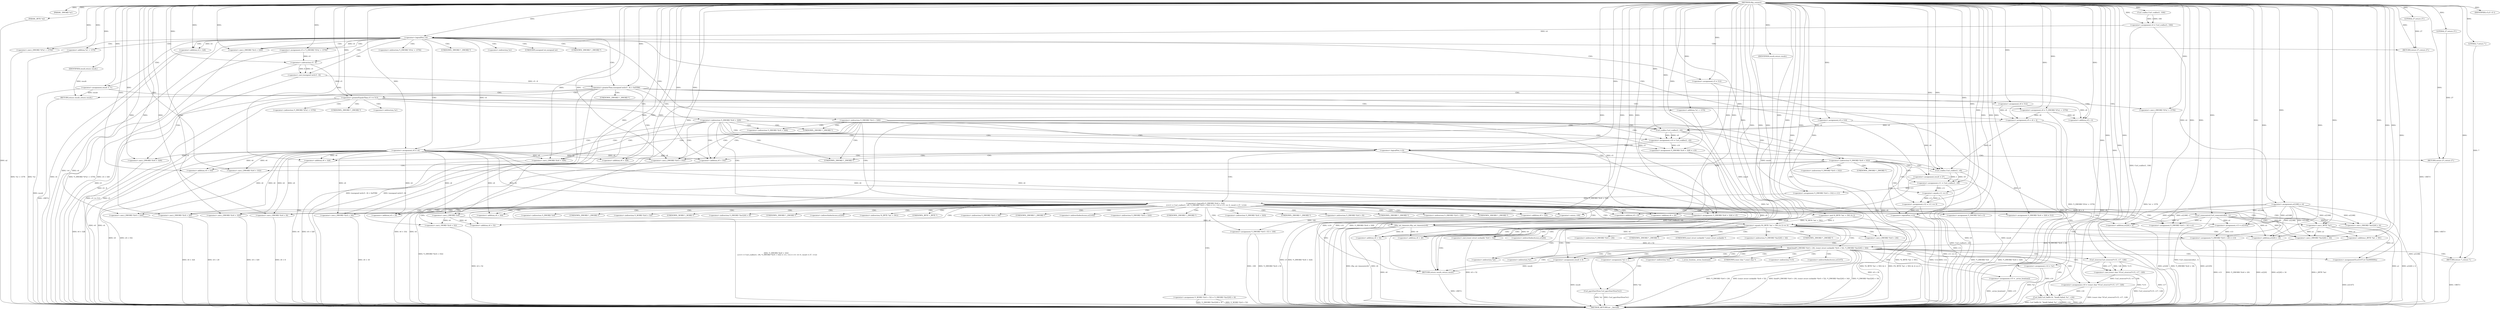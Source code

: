 digraph tftp_connect {  
"1000115" [label = "(METHOD,tftp_connect)" ]
"1000421" [label = "(METHOD_RETURN,int __fastcall)" ]
"1000116" [label = "(PARAM,_DWORD *a1)" ]
"1000117" [label = "(PARAM,_BYTE *a2)" ]
"1000133" [label = "(<operator>.assignment,v4 = Curl_ccalloc(1, 336))" ]
"1000135" [label = "(Curl_ccalloc,Curl_ccalloc(1, 336))" ]
"1000138" [label = "(<operator>.assignment,a1[188] = v4)" ]
"1000144" [label = "(<operator>.logicalNot,!v4)" ]
"1000146" [label = "(RETURN,return 27;,return 27;)" ]
"1000147" [label = "(LITERAL,27,return 27;)" ]
"1000148" [label = "(<operator>.assignment,v5 = *(_DWORD *)(*a1 + 1576))" ]
"1000151" [label = "(<operator>.cast,(_DWORD *)(*a1 + 1576))" ]
"1000153" [label = "(<operator>.addition,*a1 + 1576)" ]
"1000157" [label = "(<operator>.assignment,v6 = v4)" ]
"1000161" [label = "(IDENTIFIER,v5,if ( v5 ))" ]
"1000163" [label = "(<operator>.assignment,result = 71)" ]
"1000167" [label = "(<operator>.greaterThan,(unsigned int)(v5 - 8) > 0xFFB0)" ]
"1000168" [label = "(<operator>.cast,(unsigned int)(v5 - 8))" ]
"1000170" [label = "(<operator>.subtraction,v5 - 8)" ]
"1000174" [label = "(RETURN,return result;,return result;)" ]
"1000175" [label = "(IDENTIFIER,result,return result;)" ]
"1000176" [label = "(<operator>.assignment,v8 = 512)" ]
"1000180" [label = "(<operator>.greaterEqualsThan,v5 >= 513)" ]
"1000183" [label = "(<operator>.assignment,v8 = *(_DWORD *)(*a1 + 1576))" ]
"1000186" [label = "(<operator>.cast,(_DWORD *)(*a1 + 1576))" ]
"1000188" [label = "(<operator>.addition,*a1 + 1576)" ]
"1000192" [label = "(<operator>.assignment,v9 = v8 + 4)" ]
"1000194" [label = "(<operator>.addition,v8 + 4)" ]
"1000199" [label = "(<operator>.cast,(_DWORD *)(v6 + 328))" ]
"1000201" [label = "(<operator>.addition,v6 + 328)" ]
"1000207" [label = "(<operator>.assignment,v9 = 516)" ]
"1000210" [label = "(<operator>.assignment,v5 = 512)" ]
"1000215" [label = "(<operator>.cast,(_DWORD *)(v4 + 328))" ]
"1000217" [label = "(<operator>.addition,v4 + 328)" ]
"1000221" [label = "(<operator>.assignment,v10 = Curl_ccalloc(1, v9))" ]
"1000223" [label = "(Curl_ccalloc,Curl_ccalloc(1, v9))" ]
"1000226" [label = "(<operator>.assignment,*(_DWORD *)(v6 + 328) = v10)" ]
"1000228" [label = "(<operator>.cast,(_DWORD *)(v6 + 328))" ]
"1000230" [label = "(<operator>.addition,v6 + 328)" ]
"1000235" [label = "(<operator>.logicalNot,!v10)" ]
"1000237" [label = "(RETURN,return 27;,return 27;)" ]
"1000238" [label = "(LITERAL,27,return 27;)" ]
"1000241" [label = "(<operator>.logicalOr,*(_DWORD *)(v6 + 332)\n    || (v11 = Curl_ccalloc(1, v9), *(_DWORD *)(v6 + 332) = v11, v12 = v11 == 0, result = 27, !v12))" ]
"1000243" [label = "(<operator>.cast,(_DWORD *)(v6 + 332))" ]
"1000245" [label = "(<operator>.addition,v6 + 332)" ]
"1000249" [label = "(<operator>.assignment,v11 = Curl_ccalloc(1, v9))" ]
"1000251" [label = "(Curl_ccalloc,Curl_ccalloc(1, v9))" ]
"1000255" [label = "(<operator>.assignment,*(_DWORD *)(v6 + 332) = v11)" ]
"1000257" [label = "(<operator>.cast,(_DWORD *)(v6 + 332))" ]
"1000259" [label = "(<operator>.addition,v6 + 332)" ]
"1000264" [label = "(<operator>.assignment,v12 = v11 == 0)" ]
"1000266" [label = "(<operator>.equals,v11 == 0)" ]
"1000270" [label = "(<operator>.assignment,result = 27)" ]
"1000273" [label = "(<operator>.logicalNot,!v12)" ]
"1000276" [label = "(Curl_conncontrol,Curl_conncontrol(a1, 1))" ]
"1000279" [label = "(<operator>.assignment,*(_DWORD *)(v6 + 16) = a1)" ]
"1000281" [label = "(<operator>.cast,(_DWORD *)(v6 + 16))" ]
"1000283" [label = "(<operator>.addition,v6 + 16)" ]
"1000287" [label = "(<operator>.assignment,v13 = a1[105])" ]
"1000292" [label = "(<operator>.assignment,*(_DWORD *)(v6 + 324) = v5)" ]
"1000294" [label = "(<operator>.cast,(_DWORD *)(v6 + 324))" ]
"1000296" [label = "(<operator>.addition,v6 + 324)" ]
"1000300" [label = "(<operator>.assignment,*(_DWORD *)(v6 + 320) = 512)" ]
"1000302" [label = "(<operator>.cast,(_DWORD *)(v6 + 320))" ]
"1000304" [label = "(<operator>.addition,v6 + 320)" ]
"1000308" [label = "(<operator>.assignment,*(_DWORD *)(v6 + 8) = -100)" ]
"1000310" [label = "(<operator>.cast,(_DWORD *)(v6 + 8))" ]
"1000312" [label = "(<operator>.addition,v6 + 8)" ]
"1000315" [label = "(<operator>.minus,-100)" ]
"1000317" [label = "(<operator>.assignment,*(_DWORD *)(v6 + 20) = v13)" ]
"1000319" [label = "(<operator>.cast,(_DWORD *)(v6 + 20))" ]
"1000321" [label = "(<operator>.addition,v6 + 20)" ]
"1000325" [label = "(<operator>.assignment,*(_DWORD *)v6 = 0)" ]
"1000327" [label = "(<operator>.cast,(_DWORD *)v6)" ]
"1000331" [label = "(<operator>.assignment,*(_WORD *)(v6 + 52) = *(_DWORD *)(a1[20] + 4))" ]
"1000333" [label = "(<operator>.cast,(_WORD *)(v6 + 52))" ]
"1000335" [label = "(<operator>.addition,v6 + 52)" ]
"1000339" [label = "(<operator>.cast,(_DWORD *)(a1[20] + 4))" ]
"1000341" [label = "(<operator>.addition,a1[20] + 4)" ]
"1000346" [label = "(tftp_set_timeouts,tftp_set_timeouts(v6))" ]
"1000349" [label = "(<operator>.equals,(*((_BYTE *)a1 + 591) & 2) == 0)" ]
"1000350" [label = "(<operator>.and,*((_BYTE *)a1 + 591) & 2)" ]
"1000352" [label = "(<operator>.addition,(_BYTE *)a1 + 591)" ]
"1000353" [label = "(<operator>.cast,(_BYTE *)a1)" ]
"1000361" [label = "(bind,bind(*(_DWORD *)(v6 + 20), (const struct sockaddr *)(v6 + 52), *(_DWORD *)(a1[20] + 16)))" ]
"1000363" [label = "(<operator>.cast,(_DWORD *)(v6 + 20))" ]
"1000365" [label = "(<operator>.addition,v6 + 20)" ]
"1000368" [label = "(<operator>.cast,(const struct sockaddr *)(v6 + 52))" ]
"1000370" [label = "(<operator>.addition,v6 + 52)" ]
"1000374" [label = "(<operator>.cast,(_DWORD *)(a1[20] + 16))" ]
"1000376" [label = "(<operator>.addition,a1[20] + 16)" ]
"1000382" [label = "(<operator>.assignment,v14 = *a1)" ]
"1000386" [label = "(<operator>.assignment,v15 = _errno_location())" ]
"1000389" [label = "(<operator>.assignment,v16 = (const char *)Curl_strerror(*v15, v17, 128))" ]
"1000391" [label = "(<operator>.cast,(const char *)Curl_strerror(*v15, v17, 128))" ]
"1000393" [label = "(Curl_strerror,Curl_strerror(*v15, v17, 128))" ]
"1000398" [label = "(Curl_failf,Curl_failf(v14, \"bind() failed; %s\", v16))" ]
"1000402" [label = "(RETURN,return 7;,return 7;)" ]
"1000403" [label = "(LITERAL,7,return 7;)" ]
"1000404" [label = "(<operators>.assignmentOr,a1[147] |= 0x2000000u)" ]
"1000409" [label = "(Curl_pgrsStartNow,Curl_pgrsStartNow(*a1))" ]
"1000412" [label = "(<operator>.assignment,*a2 = 1)" ]
"1000416" [label = "(<operator>.assignment,result = 0)" ]
"1000419" [label = "(RETURN,return result;,return result;)" ]
"1000420" [label = "(IDENTIFIER,result,return result;)" ]
"1000150" [label = "(<operator>.indirection,*(_DWORD *)(*a1 + 1576))" ]
"1000152" [label = "(UNKNOWN,_DWORD *,_DWORD *)" ]
"1000154" [label = "(<operator>.indirection,*a1)" ]
"1000169" [label = "(UNKNOWN,unsigned int,unsigned int)" ]
"1000185" [label = "(<operator>.indirection,*(_DWORD *)(*a1 + 1576))" ]
"1000187" [label = "(UNKNOWN,_DWORD *,_DWORD *)" ]
"1000189" [label = "(<operator>.indirection,*a1)" ]
"1000198" [label = "(<operator>.indirection,*(_DWORD *)(v6 + 328))" ]
"1000200" [label = "(UNKNOWN,_DWORD *,_DWORD *)" ]
"1000214" [label = "(<operator>.indirection,*(_DWORD *)(v4 + 328))" ]
"1000216" [label = "(UNKNOWN,_DWORD *,_DWORD *)" ]
"1000227" [label = "(<operator>.indirection,*(_DWORD *)(v6 + 328))" ]
"1000229" [label = "(UNKNOWN,_DWORD *,_DWORD *)" ]
"1000242" [label = "(<operator>.indirection,*(_DWORD *)(v6 + 332))" ]
"1000244" [label = "(UNKNOWN,_DWORD *,_DWORD *)" ]
"1000256" [label = "(<operator>.indirection,*(_DWORD *)(v6 + 332))" ]
"1000258" [label = "(UNKNOWN,_DWORD *,_DWORD *)" ]
"1000280" [label = "(<operator>.indirection,*(_DWORD *)(v6 + 16))" ]
"1000282" [label = "(UNKNOWN,_DWORD *,_DWORD *)" ]
"1000289" [label = "(<operator>.indirectIndexAccess,a1[105])" ]
"1000293" [label = "(<operator>.indirection,*(_DWORD *)(v6 + 324))" ]
"1000295" [label = "(UNKNOWN,_DWORD *,_DWORD *)" ]
"1000301" [label = "(<operator>.indirection,*(_DWORD *)(v6 + 320))" ]
"1000303" [label = "(UNKNOWN,_DWORD *,_DWORD *)" ]
"1000309" [label = "(<operator>.indirection,*(_DWORD *)(v6 + 8))" ]
"1000311" [label = "(UNKNOWN,_DWORD *,_DWORD *)" ]
"1000318" [label = "(<operator>.indirection,*(_DWORD *)(v6 + 20))" ]
"1000320" [label = "(UNKNOWN,_DWORD *,_DWORD *)" ]
"1000326" [label = "(<operator>.indirection,*(_DWORD *)v6)" ]
"1000328" [label = "(UNKNOWN,_DWORD *,_DWORD *)" ]
"1000332" [label = "(<operator>.indirection,*(_WORD *)(v6 + 52))" ]
"1000334" [label = "(UNKNOWN,_WORD *,_WORD *)" ]
"1000338" [label = "(<operator>.indirection,*(_DWORD *)(a1[20] + 4))" ]
"1000340" [label = "(UNKNOWN,_DWORD *,_DWORD *)" ]
"1000342" [label = "(<operator>.indirectIndexAccess,a1[20])" ]
"1000351" [label = "(<operator>.indirection,*((_BYTE *)a1 + 591))" ]
"1000354" [label = "(UNKNOWN,_BYTE *,_BYTE *)" ]
"1000362" [label = "(<operator>.indirection,*(_DWORD *)(v6 + 20))" ]
"1000364" [label = "(UNKNOWN,_DWORD *,_DWORD *)" ]
"1000369" [label = "(UNKNOWN,const struct sockaddr *,const struct sockaddr *)" ]
"1000373" [label = "(<operator>.indirection,*(_DWORD *)(a1[20] + 16))" ]
"1000375" [label = "(UNKNOWN,_DWORD *,_DWORD *)" ]
"1000377" [label = "(<operator>.indirectIndexAccess,a1[20])" ]
"1000384" [label = "(<operator>.indirection,*a1)" ]
"1000388" [label = "(_errno_location,_errno_location())" ]
"1000392" [label = "(UNKNOWN,const char *,const char *)" ]
"1000394" [label = "(<operator>.indirection,*v15)" ]
"1000405" [label = "(<operator>.indirectIndexAccess,a1[147])" ]
"1000410" [label = "(<operator>.indirection,*a1)" ]
"1000413" [label = "(<operator>.indirection,*a2)" ]
  "1000174" -> "1000421"  [ label = "DDG: <RET>"] 
  "1000402" -> "1000421"  [ label = "DDG: <RET>"] 
  "1000146" -> "1000421"  [ label = "DDG: <RET>"] 
  "1000419" -> "1000421"  [ label = "DDG: <RET>"] 
  "1000259" -> "1000421"  [ label = "DDG: v6"] 
  "1000287" -> "1000421"  [ label = "DDG: a1[105]"] 
  "1000180" -> "1000421"  [ label = "DDG: v5"] 
  "1000163" -> "1000421"  [ label = "DDG: result"] 
  "1000167" -> "1000421"  [ label = "DDG: (unsigned int)(v5 - 8) > 0xFFB0"] 
  "1000144" -> "1000421"  [ label = "DDG: !v4"] 
  "1000266" -> "1000421"  [ label = "DDG: v11"] 
  "1000217" -> "1000421"  [ label = "DDG: v4"] 
  "1000192" -> "1000421"  [ label = "DDG: v8 + 4"] 
  "1000341" -> "1000421"  [ label = "DDG: a1[20]"] 
  "1000393" -> "1000421"  [ label = "DDG: *v15"] 
  "1000333" -> "1000421"  [ label = "DDG: v6 + 52"] 
  "1000117" -> "1000421"  [ label = "DDG: a2"] 
  "1000138" -> "1000421"  [ label = "DDG: a1[188]"] 
  "1000221" -> "1000421"  [ label = "DDG: Curl_ccalloc(1, v9)"] 
  "1000188" -> "1000421"  [ label = "DDG: *a1"] 
  "1000257" -> "1000421"  [ label = "DDG: v6 + 332"] 
  "1000352" -> "1000421"  [ label = "DDG: (_BYTE *)a1"] 
  "1000319" -> "1000421"  [ label = "DDG: v6 + 20"] 
  "1000350" -> "1000421"  [ label = "DDG: *((_BYTE *)a1 + 591)"] 
  "1000416" -> "1000421"  [ label = "DDG: result"] 
  "1000228" -> "1000421"  [ label = "DDG: v6 + 328"] 
  "1000210" -> "1000421"  [ label = "DDG: v5"] 
  "1000398" -> "1000421"  [ label = "DDG: v16"] 
  "1000245" -> "1000421"  [ label = "DDG: v6"] 
  "1000215" -> "1000421"  [ label = "DDG: v4 + 328"] 
  "1000391" -> "1000421"  [ label = "DDG: Curl_strerror(*v15, v17, 128)"] 
  "1000273" -> "1000421"  [ label = "DDG: v12"] 
  "1000281" -> "1000421"  [ label = "DDG: v6 + 16"] 
  "1000353" -> "1000421"  [ label = "DDG: a1"] 
  "1000374" -> "1000421"  [ label = "DDG: a1[20] + 16"] 
  "1000294" -> "1000421"  [ label = "DDG: v6 + 324"] 
  "1000382" -> "1000421"  [ label = "DDG: *a1"] 
  "1000300" -> "1000421"  [ label = "DDG: *(_DWORD *)(v6 + 320)"] 
  "1000389" -> "1000421"  [ label = "DDG: (const char *)Curl_strerror(*v15, v17, 128)"] 
  "1000368" -> "1000421"  [ label = "DDG: v6 + 52"] 
  "1000264" -> "1000421"  [ label = "DDG: v11 == 0"] 
  "1000241" -> "1000421"  [ label = "DDG: *(_DWORD *)(v6 + 332)\n    || (v11 = Curl_ccalloc(1, v9), *(_DWORD *)(v6 + 332) = v11, v12 = v11 == 0, result = 27, !v12)"] 
  "1000386" -> "1000421"  [ label = "DDG: v15"] 
  "1000226" -> "1000421"  [ label = "DDG: *(_DWORD *)(v6 + 328)"] 
  "1000151" -> "1000421"  [ label = "DDG: *a1 + 1576"] 
  "1000361" -> "1000421"  [ label = "DDG: (const struct sockaddr *)(v6 + 52)"] 
  "1000339" -> "1000421"  [ label = "DDG: a1[20] + 4"] 
  "1000363" -> "1000421"  [ label = "DDG: v6 + 20"] 
  "1000148" -> "1000421"  [ label = "DDG: *(_DWORD *)(*a1 + 1576)"] 
  "1000180" -> "1000421"  [ label = "DDG: v5 >= 513"] 
  "1000251" -> "1000421"  [ label = "DDG: v9"] 
  "1000235" -> "1000421"  [ label = "DDG: v10"] 
  "1000157" -> "1000421"  [ label = "DDG: v6"] 
  "1000409" -> "1000421"  [ label = "DDG: *a1"] 
  "1000270" -> "1000421"  [ label = "DDG: result"] 
  "1000302" -> "1000421"  [ label = "DDG: v6 + 320"] 
  "1000349" -> "1000421"  [ label = "DDG: *((_BYTE *)a1 + 591) & 2"] 
  "1000346" -> "1000421"  [ label = "DDG: tftp_set_timeouts(v6)"] 
  "1000292" -> "1000421"  [ label = "DDG: *(_DWORD *)(v6 + 324)"] 
  "1000157" -> "1000421"  [ label = "DDG: v4"] 
  "1000361" -> "1000421"  [ label = "DDG: bind(*(_DWORD *)(v6 + 20), (const struct sockaddr *)(v6 + 52), *(_DWORD *)(a1[20] + 16))"] 
  "1000183" -> "1000421"  [ label = "DDG: *(_DWORD *)(*a1 + 1576)"] 
  "1000192" -> "1000421"  [ label = "DDG: v9"] 
  "1000223" -> "1000421"  [ label = "DDG: v9"] 
  "1000168" -> "1000421"  [ label = "DDG: v5 - 8"] 
  "1000230" -> "1000421"  [ label = "DDG: v6"] 
  "1000331" -> "1000421"  [ label = "DDG: *(_WORD *)(v6 + 52)"] 
  "1000349" -> "1000421"  [ label = "DDG: (*((_BYTE *)a1 + 591) & 2) == 0"] 
  "1000186" -> "1000421"  [ label = "DDG: *a1 + 1576"] 
  "1000308" -> "1000421"  [ label = "DDG: -100"] 
  "1000207" -> "1000421"  [ label = "DDG: v9"] 
  "1000170" -> "1000421"  [ label = "DDG: v5"] 
  "1000386" -> "1000421"  [ label = "DDG: _errno_location()"] 
  "1000398" -> "1000421"  [ label = "DDG: Curl_failf(v14, \"bind() failed; %s\", v16)"] 
  "1000133" -> "1000421"  [ label = "DDG: Curl_ccalloc(1, 336)"] 
  "1000279" -> "1000421"  [ label = "DDG: *(_DWORD *)(v6 + 16)"] 
  "1000199" -> "1000421"  [ label = "DDG: v6 + 328"] 
  "1000273" -> "1000421"  [ label = "DDG: !v12"] 
  "1000376" -> "1000421"  [ label = "DDG: a1[20]"] 
  "1000241" -> "1000421"  [ label = "DDG: *(_DWORD *)(v6 + 332)"] 
  "1000393" -> "1000421"  [ label = "DDG: v17"] 
  "1000292" -> "1000421"  [ label = "DDG: v5"] 
  "1000409" -> "1000421"  [ label = "DDG: Curl_pgrsStartNow(*a1)"] 
  "1000346" -> "1000421"  [ label = "DDG: v6"] 
  "1000144" -> "1000421"  [ label = "DDG: v4"] 
  "1000404" -> "1000421"  [ label = "DDG: a1[147]"] 
  "1000398" -> "1000421"  [ label = "DDG: v14"] 
  "1000308" -> "1000421"  [ label = "DDG: *(_DWORD *)(v6 + 8)"] 
  "1000194" -> "1000421"  [ label = "DDG: v8"] 
  "1000317" -> "1000421"  [ label = "DDG: *(_DWORD *)(v6 + 20)"] 
  "1000412" -> "1000421"  [ label = "DDG: *a2"] 
  "1000325" -> "1000421"  [ label = "DDG: *(_DWORD *)v6"] 
  "1000361" -> "1000421"  [ label = "DDG: *(_DWORD *)(a1[20] + 16)"] 
  "1000276" -> "1000421"  [ label = "DDG: Curl_conncontrol(a1, 1)"] 
  "1000153" -> "1000421"  [ label = "DDG: *a1"] 
  "1000243" -> "1000421"  [ label = "DDG: v6 + 332"] 
  "1000331" -> "1000421"  [ label = "DDG: *(_DWORD *)(a1[20] + 4)"] 
  "1000370" -> "1000421"  [ label = "DDG: v6"] 
  "1000317" -> "1000421"  [ label = "DDG: v13"] 
  "1000310" -> "1000421"  [ label = "DDG: v6 + 8"] 
  "1000167" -> "1000421"  [ label = "DDG: (unsigned int)(v5 - 8)"] 
  "1000361" -> "1000421"  [ label = "DDG: *(_DWORD *)(v6 + 20)"] 
  "1000235" -> "1000421"  [ label = "DDG: !v10"] 
  "1000249" -> "1000421"  [ label = "DDG: Curl_ccalloc(1, v9)"] 
  "1000237" -> "1000421"  [ label = "DDG: <RET>"] 
  "1000115" -> "1000116"  [ label = "DDG: "] 
  "1000115" -> "1000117"  [ label = "DDG: "] 
  "1000135" -> "1000133"  [ label = "DDG: 1"] 
  "1000135" -> "1000133"  [ label = "DDG: 336"] 
  "1000115" -> "1000133"  [ label = "DDG: "] 
  "1000115" -> "1000135"  [ label = "DDG: "] 
  "1000133" -> "1000138"  [ label = "DDG: v4"] 
  "1000115" -> "1000138"  [ label = "DDG: "] 
  "1000115" -> "1000144"  [ label = "DDG: "] 
  "1000133" -> "1000144"  [ label = "DDG: v4"] 
  "1000147" -> "1000146"  [ label = "DDG: 27"] 
  "1000115" -> "1000146"  [ label = "DDG: "] 
  "1000115" -> "1000147"  [ label = "DDG: "] 
  "1000115" -> "1000148"  [ label = "DDG: "] 
  "1000115" -> "1000151"  [ label = "DDG: "] 
  "1000115" -> "1000153"  [ label = "DDG: "] 
  "1000144" -> "1000157"  [ label = "DDG: v4"] 
  "1000115" -> "1000157"  [ label = "DDG: "] 
  "1000115" -> "1000161"  [ label = "DDG: "] 
  "1000115" -> "1000163"  [ label = "DDG: "] 
  "1000168" -> "1000167"  [ label = "DDG: v5 - 8"] 
  "1000170" -> "1000168"  [ label = "DDG: v5"] 
  "1000170" -> "1000168"  [ label = "DDG: 8"] 
  "1000148" -> "1000170"  [ label = "DDG: v5"] 
  "1000115" -> "1000170"  [ label = "DDG: "] 
  "1000115" -> "1000167"  [ label = "DDG: "] 
  "1000175" -> "1000174"  [ label = "DDG: result"] 
  "1000163" -> "1000174"  [ label = "DDG: result"] 
  "1000115" -> "1000175"  [ label = "DDG: "] 
  "1000115" -> "1000176"  [ label = "DDG: "] 
  "1000170" -> "1000180"  [ label = "DDG: v5"] 
  "1000115" -> "1000180"  [ label = "DDG: "] 
  "1000115" -> "1000183"  [ label = "DDG: "] 
  "1000115" -> "1000186"  [ label = "DDG: "] 
  "1000115" -> "1000188"  [ label = "DDG: "] 
  "1000183" -> "1000192"  [ label = "DDG: v8"] 
  "1000176" -> "1000192"  [ label = "DDG: v8"] 
  "1000115" -> "1000192"  [ label = "DDG: "] 
  "1000183" -> "1000194"  [ label = "DDG: v8"] 
  "1000176" -> "1000194"  [ label = "DDG: v8"] 
  "1000115" -> "1000194"  [ label = "DDG: "] 
  "1000157" -> "1000199"  [ label = "DDG: v6"] 
  "1000115" -> "1000199"  [ label = "DDG: "] 
  "1000157" -> "1000201"  [ label = "DDG: v6"] 
  "1000115" -> "1000201"  [ label = "DDG: "] 
  "1000115" -> "1000207"  [ label = "DDG: "] 
  "1000115" -> "1000210"  [ label = "DDG: "] 
  "1000115" -> "1000215"  [ label = "DDG: "] 
  "1000144" -> "1000215"  [ label = "DDG: v4"] 
  "1000115" -> "1000217"  [ label = "DDG: "] 
  "1000144" -> "1000217"  [ label = "DDG: v4"] 
  "1000223" -> "1000221"  [ label = "DDG: 1"] 
  "1000223" -> "1000221"  [ label = "DDG: v9"] 
  "1000115" -> "1000221"  [ label = "DDG: "] 
  "1000115" -> "1000223"  [ label = "DDG: "] 
  "1000192" -> "1000223"  [ label = "DDG: v9"] 
  "1000207" -> "1000223"  [ label = "DDG: v9"] 
  "1000221" -> "1000226"  [ label = "DDG: v10"] 
  "1000115" -> "1000226"  [ label = "DDG: "] 
  "1000157" -> "1000228"  [ label = "DDG: v6"] 
  "1000115" -> "1000228"  [ label = "DDG: "] 
  "1000157" -> "1000230"  [ label = "DDG: v6"] 
  "1000115" -> "1000230"  [ label = "DDG: "] 
  "1000115" -> "1000235"  [ label = "DDG: "] 
  "1000221" -> "1000235"  [ label = "DDG: v10"] 
  "1000238" -> "1000237"  [ label = "DDG: 27"] 
  "1000115" -> "1000237"  [ label = "DDG: "] 
  "1000115" -> "1000238"  [ label = "DDG: "] 
  "1000255" -> "1000241"  [ label = "DDG: *(_DWORD *)(v6 + 332)"] 
  "1000157" -> "1000243"  [ label = "DDG: v6"] 
  "1000115" -> "1000243"  [ label = "DDG: "] 
  "1000157" -> "1000245"  [ label = "DDG: v6"] 
  "1000115" -> "1000245"  [ label = "DDG: "] 
  "1000251" -> "1000249"  [ label = "DDG: 1"] 
  "1000251" -> "1000249"  [ label = "DDG: v9"] 
  "1000115" -> "1000249"  [ label = "DDG: "] 
  "1000115" -> "1000251"  [ label = "DDG: "] 
  "1000192" -> "1000251"  [ label = "DDG: v9"] 
  "1000223" -> "1000251"  [ label = "DDG: v9"] 
  "1000207" -> "1000251"  [ label = "DDG: v9"] 
  "1000249" -> "1000255"  [ label = "DDG: v11"] 
  "1000115" -> "1000255"  [ label = "DDG: "] 
  "1000115" -> "1000257"  [ label = "DDG: "] 
  "1000157" -> "1000257"  [ label = "DDG: v6"] 
  "1000115" -> "1000259"  [ label = "DDG: "] 
  "1000157" -> "1000259"  [ label = "DDG: v6"] 
  "1000266" -> "1000264"  [ label = "DDG: v11"] 
  "1000266" -> "1000264"  [ label = "DDG: 0"] 
  "1000115" -> "1000264"  [ label = "DDG: "] 
  "1000115" -> "1000266"  [ label = "DDG: "] 
  "1000249" -> "1000266"  [ label = "DDG: v11"] 
  "1000115" -> "1000270"  [ label = "DDG: "] 
  "1000264" -> "1000273"  [ label = "DDG: v12"] 
  "1000115" -> "1000273"  [ label = "DDG: "] 
  "1000138" -> "1000276"  [ label = "DDG: a1[188]"] 
  "1000115" -> "1000276"  [ label = "DDG: "] 
  "1000138" -> "1000279"  [ label = "DDG: a1[188]"] 
  "1000276" -> "1000279"  [ label = "DDG: a1"] 
  "1000115" -> "1000279"  [ label = "DDG: "] 
  "1000115" -> "1000281"  [ label = "DDG: "] 
  "1000157" -> "1000281"  [ label = "DDG: v6"] 
  "1000115" -> "1000283"  [ label = "DDG: "] 
  "1000157" -> "1000283"  [ label = "DDG: v6"] 
  "1000138" -> "1000287"  [ label = "DDG: a1[188]"] 
  "1000276" -> "1000287"  [ label = "DDG: a1"] 
  "1000115" -> "1000287"  [ label = "DDG: "] 
  "1000180" -> "1000292"  [ label = "DDG: v5"] 
  "1000210" -> "1000292"  [ label = "DDG: v5"] 
  "1000115" -> "1000292"  [ label = "DDG: "] 
  "1000115" -> "1000294"  [ label = "DDG: "] 
  "1000157" -> "1000294"  [ label = "DDG: v6"] 
  "1000115" -> "1000296"  [ label = "DDG: "] 
  "1000157" -> "1000296"  [ label = "DDG: v6"] 
  "1000115" -> "1000300"  [ label = "DDG: "] 
  "1000115" -> "1000302"  [ label = "DDG: "] 
  "1000157" -> "1000302"  [ label = "DDG: v6"] 
  "1000115" -> "1000304"  [ label = "DDG: "] 
  "1000157" -> "1000304"  [ label = "DDG: v6"] 
  "1000315" -> "1000308"  [ label = "DDG: 100"] 
  "1000115" -> "1000310"  [ label = "DDG: "] 
  "1000157" -> "1000310"  [ label = "DDG: v6"] 
  "1000115" -> "1000312"  [ label = "DDG: "] 
  "1000157" -> "1000312"  [ label = "DDG: v6"] 
  "1000115" -> "1000315"  [ label = "DDG: "] 
  "1000287" -> "1000317"  [ label = "DDG: v13"] 
  "1000115" -> "1000317"  [ label = "DDG: "] 
  "1000115" -> "1000319"  [ label = "DDG: "] 
  "1000157" -> "1000319"  [ label = "DDG: v6"] 
  "1000115" -> "1000321"  [ label = "DDG: "] 
  "1000157" -> "1000321"  [ label = "DDG: v6"] 
  "1000115" -> "1000325"  [ label = "DDG: "] 
  "1000115" -> "1000327"  [ label = "DDG: "] 
  "1000157" -> "1000327"  [ label = "DDG: v6"] 
  "1000327" -> "1000333"  [ label = "DDG: v6"] 
  "1000115" -> "1000333"  [ label = "DDG: "] 
  "1000327" -> "1000335"  [ label = "DDG: v6"] 
  "1000115" -> "1000335"  [ label = "DDG: "] 
  "1000138" -> "1000339"  [ label = "DDG: a1[188]"] 
  "1000276" -> "1000339"  [ label = "DDG: a1"] 
  "1000115" -> "1000339"  [ label = "DDG: "] 
  "1000138" -> "1000341"  [ label = "DDG: a1[188]"] 
  "1000276" -> "1000341"  [ label = "DDG: a1"] 
  "1000115" -> "1000341"  [ label = "DDG: "] 
  "1000115" -> "1000346"  [ label = "DDG: "] 
  "1000327" -> "1000346"  [ label = "DDG: v6"] 
  "1000350" -> "1000349"  [ label = "DDG: *((_BYTE *)a1 + 591)"] 
  "1000350" -> "1000349"  [ label = "DDG: 2"] 
  "1000353" -> "1000352"  [ label = "DDG: a1"] 
  "1000138" -> "1000353"  [ label = "DDG: a1[188]"] 
  "1000115" -> "1000353"  [ label = "DDG: "] 
  "1000276" -> "1000353"  [ label = "DDG: a1"] 
  "1000115" -> "1000352"  [ label = "DDG: "] 
  "1000115" -> "1000350"  [ label = "DDG: "] 
  "1000115" -> "1000349"  [ label = "DDG: "] 
  "1000317" -> "1000361"  [ label = "DDG: *(_DWORD *)(v6 + 20)"] 
  "1000346" -> "1000363"  [ label = "DDG: v6"] 
  "1000115" -> "1000363"  [ label = "DDG: "] 
  "1000346" -> "1000365"  [ label = "DDG: v6"] 
  "1000115" -> "1000365"  [ label = "DDG: "] 
  "1000368" -> "1000361"  [ label = "DDG: v6 + 52"] 
  "1000115" -> "1000368"  [ label = "DDG: "] 
  "1000346" -> "1000368"  [ label = "DDG: v6"] 
  "1000115" -> "1000370"  [ label = "DDG: "] 
  "1000346" -> "1000370"  [ label = "DDG: v6"] 
  "1000353" -> "1000374"  [ label = "DDG: a1"] 
  "1000138" -> "1000374"  [ label = "DDG: a1[188]"] 
  "1000276" -> "1000374"  [ label = "DDG: a1"] 
  "1000115" -> "1000374"  [ label = "DDG: "] 
  "1000353" -> "1000376"  [ label = "DDG: a1"] 
  "1000138" -> "1000376"  [ label = "DDG: a1[188]"] 
  "1000276" -> "1000376"  [ label = "DDG: a1"] 
  "1000115" -> "1000376"  [ label = "DDG: "] 
  "1000115" -> "1000382"  [ label = "DDG: "] 
  "1000115" -> "1000386"  [ label = "DDG: "] 
  "1000391" -> "1000389"  [ label = "DDG: Curl_strerror(*v15, v17, 128)"] 
  "1000115" -> "1000389"  [ label = "DDG: "] 
  "1000393" -> "1000391"  [ label = "DDG: *v15"] 
  "1000393" -> "1000391"  [ label = "DDG: v17"] 
  "1000393" -> "1000391"  [ label = "DDG: 128"] 
  "1000115" -> "1000393"  [ label = "DDG: "] 
  "1000382" -> "1000398"  [ label = "DDG: v14"] 
  "1000115" -> "1000398"  [ label = "DDG: "] 
  "1000389" -> "1000398"  [ label = "DDG: v16"] 
  "1000403" -> "1000402"  [ label = "DDG: 7"] 
  "1000115" -> "1000402"  [ label = "DDG: "] 
  "1000115" -> "1000403"  [ label = "DDG: "] 
  "1000115" -> "1000404"  [ label = "DDG: "] 
  "1000353" -> "1000404"  [ label = "DDG: a1"] 
  "1000115" -> "1000412"  [ label = "DDG: "] 
  "1000115" -> "1000416"  [ label = "DDG: "] 
  "1000420" -> "1000419"  [ label = "DDG: result"] 
  "1000163" -> "1000419"  [ label = "DDG: result"] 
  "1000416" -> "1000419"  [ label = "DDG: result"] 
  "1000270" -> "1000419"  [ label = "DDG: result"] 
  "1000115" -> "1000420"  [ label = "DDG: "] 
  "1000144" -> "1000157"  [ label = "CDG: "] 
  "1000144" -> "1000154"  [ label = "CDG: "] 
  "1000144" -> "1000153"  [ label = "CDG: "] 
  "1000144" -> "1000152"  [ label = "CDG: "] 
  "1000144" -> "1000151"  [ label = "CDG: "] 
  "1000144" -> "1000150"  [ label = "CDG: "] 
  "1000144" -> "1000148"  [ label = "CDG: "] 
  "1000144" -> "1000146"  [ label = "CDG: "] 
  "1000144" -> "1000170"  [ label = "CDG: "] 
  "1000144" -> "1000169"  [ label = "CDG: "] 
  "1000144" -> "1000168"  [ label = "CDG: "] 
  "1000144" -> "1000167"  [ label = "CDG: "] 
  "1000144" -> "1000163"  [ label = "CDG: "] 
  "1000144" -> "1000207"  [ label = "CDG: "] 
  "1000144" -> "1000217"  [ label = "CDG: "] 
  "1000144" -> "1000216"  [ label = "CDG: "] 
  "1000144" -> "1000215"  [ label = "CDG: "] 
  "1000144" -> "1000214"  [ label = "CDG: "] 
  "1000144" -> "1000210"  [ label = "CDG: "] 
  "1000167" -> "1000176"  [ label = "CDG: "] 
  "1000167" -> "1000174"  [ label = "CDG: "] 
  "1000167" -> "1000192"  [ label = "CDG: "] 
  "1000167" -> "1000180"  [ label = "CDG: "] 
  "1000167" -> "1000201"  [ label = "CDG: "] 
  "1000167" -> "1000200"  [ label = "CDG: "] 
  "1000167" -> "1000199"  [ label = "CDG: "] 
  "1000167" -> "1000198"  [ label = "CDG: "] 
  "1000167" -> "1000194"  [ label = "CDG: "] 
  "1000180" -> "1000189"  [ label = "CDG: "] 
  "1000180" -> "1000188"  [ label = "CDG: "] 
  "1000180" -> "1000187"  [ label = "CDG: "] 
  "1000180" -> "1000186"  [ label = "CDG: "] 
  "1000180" -> "1000185"  [ label = "CDG: "] 
  "1000180" -> "1000183"  [ label = "CDG: "] 
  "1000198" -> "1000223"  [ label = "CDG: "] 
  "1000198" -> "1000221"  [ label = "CDG: "] 
  "1000198" -> "1000235"  [ label = "CDG: "] 
  "1000198" -> "1000230"  [ label = "CDG: "] 
  "1000198" -> "1000229"  [ label = "CDG: "] 
  "1000198" -> "1000228"  [ label = "CDG: "] 
  "1000198" -> "1000227"  [ label = "CDG: "] 
  "1000198" -> "1000226"  [ label = "CDG: "] 
  "1000198" -> "1000245"  [ label = "CDG: "] 
  "1000198" -> "1000244"  [ label = "CDG: "] 
  "1000198" -> "1000243"  [ label = "CDG: "] 
  "1000198" -> "1000242"  [ label = "CDG: "] 
  "1000198" -> "1000241"  [ label = "CDG: "] 
  "1000214" -> "1000223"  [ label = "CDG: "] 
  "1000214" -> "1000221"  [ label = "CDG: "] 
  "1000214" -> "1000235"  [ label = "CDG: "] 
  "1000214" -> "1000230"  [ label = "CDG: "] 
  "1000214" -> "1000229"  [ label = "CDG: "] 
  "1000214" -> "1000228"  [ label = "CDG: "] 
  "1000214" -> "1000227"  [ label = "CDG: "] 
  "1000214" -> "1000226"  [ label = "CDG: "] 
  "1000214" -> "1000245"  [ label = "CDG: "] 
  "1000214" -> "1000244"  [ label = "CDG: "] 
  "1000214" -> "1000243"  [ label = "CDG: "] 
  "1000214" -> "1000242"  [ label = "CDG: "] 
  "1000214" -> "1000241"  [ label = "CDG: "] 
  "1000235" -> "1000237"  [ label = "CDG: "] 
  "1000235" -> "1000245"  [ label = "CDG: "] 
  "1000235" -> "1000244"  [ label = "CDG: "] 
  "1000235" -> "1000243"  [ label = "CDG: "] 
  "1000235" -> "1000242"  [ label = "CDG: "] 
  "1000235" -> "1000241"  [ label = "CDG: "] 
  "1000241" -> "1000419"  [ label = "CDG: "] 
  "1000241" -> "1000287"  [ label = "CDG: "] 
  "1000241" -> "1000283"  [ label = "CDG: "] 
  "1000241" -> "1000282"  [ label = "CDG: "] 
  "1000241" -> "1000281"  [ label = "CDG: "] 
  "1000241" -> "1000280"  [ label = "CDG: "] 
  "1000241" -> "1000279"  [ label = "CDG: "] 
  "1000241" -> "1000276"  [ label = "CDG: "] 
  "1000241" -> "1000304"  [ label = "CDG: "] 
  "1000241" -> "1000303"  [ label = "CDG: "] 
  "1000241" -> "1000302"  [ label = "CDG: "] 
  "1000241" -> "1000301"  [ label = "CDG: "] 
  "1000241" -> "1000300"  [ label = "CDG: "] 
  "1000241" -> "1000296"  [ label = "CDG: "] 
  "1000241" -> "1000295"  [ label = "CDG: "] 
  "1000241" -> "1000294"  [ label = "CDG: "] 
  "1000241" -> "1000293"  [ label = "CDG: "] 
  "1000241" -> "1000292"  [ label = "CDG: "] 
  "1000241" -> "1000289"  [ label = "CDG: "] 
  "1000241" -> "1000320"  [ label = "CDG: "] 
  "1000241" -> "1000319"  [ label = "CDG: "] 
  "1000241" -> "1000318"  [ label = "CDG: "] 
  "1000241" -> "1000317"  [ label = "CDG: "] 
  "1000241" -> "1000315"  [ label = "CDG: "] 
  "1000241" -> "1000312"  [ label = "CDG: "] 
  "1000241" -> "1000311"  [ label = "CDG: "] 
  "1000241" -> "1000310"  [ label = "CDG: "] 
  "1000241" -> "1000309"  [ label = "CDG: "] 
  "1000241" -> "1000308"  [ label = "CDG: "] 
  "1000241" -> "1000335"  [ label = "CDG: "] 
  "1000241" -> "1000334"  [ label = "CDG: "] 
  "1000241" -> "1000333"  [ label = "CDG: "] 
  "1000241" -> "1000332"  [ label = "CDG: "] 
  "1000241" -> "1000331"  [ label = "CDG: "] 
  "1000241" -> "1000328"  [ label = "CDG: "] 
  "1000241" -> "1000327"  [ label = "CDG: "] 
  "1000241" -> "1000326"  [ label = "CDG: "] 
  "1000241" -> "1000325"  [ label = "CDG: "] 
  "1000241" -> "1000321"  [ label = "CDG: "] 
  "1000241" -> "1000352"  [ label = "CDG: "] 
  "1000241" -> "1000351"  [ label = "CDG: "] 
  "1000241" -> "1000350"  [ label = "CDG: "] 
  "1000241" -> "1000349"  [ label = "CDG: "] 
  "1000241" -> "1000346"  [ label = "CDG: "] 
  "1000241" -> "1000342"  [ label = "CDG: "] 
  "1000241" -> "1000341"  [ label = "CDG: "] 
  "1000241" -> "1000340"  [ label = "CDG: "] 
  "1000241" -> "1000339"  [ label = "CDG: "] 
  "1000241" -> "1000338"  [ label = "CDG: "] 
  "1000241" -> "1000354"  [ label = "CDG: "] 
  "1000241" -> "1000353"  [ label = "CDG: "] 
  "1000242" -> "1000256"  [ label = "CDG: "] 
  "1000242" -> "1000255"  [ label = "CDG: "] 
  "1000242" -> "1000251"  [ label = "CDG: "] 
  "1000242" -> "1000249"  [ label = "CDG: "] 
  "1000242" -> "1000270"  [ label = "CDG: "] 
  "1000242" -> "1000266"  [ label = "CDG: "] 
  "1000242" -> "1000264"  [ label = "CDG: "] 
  "1000242" -> "1000259"  [ label = "CDG: "] 
  "1000242" -> "1000258"  [ label = "CDG: "] 
  "1000242" -> "1000257"  [ label = "CDG: "] 
  "1000242" -> "1000273"  [ label = "CDG: "] 
  "1000349" -> "1000419"  [ label = "CDG: "] 
  "1000349" -> "1000368"  [ label = "CDG: "] 
  "1000349" -> "1000365"  [ label = "CDG: "] 
  "1000349" -> "1000364"  [ label = "CDG: "] 
  "1000349" -> "1000363"  [ label = "CDG: "] 
  "1000349" -> "1000362"  [ label = "CDG: "] 
  "1000349" -> "1000361"  [ label = "CDG: "] 
  "1000349" -> "1000377"  [ label = "CDG: "] 
  "1000349" -> "1000376"  [ label = "CDG: "] 
  "1000349" -> "1000375"  [ label = "CDG: "] 
  "1000349" -> "1000374"  [ label = "CDG: "] 
  "1000349" -> "1000373"  [ label = "CDG: "] 
  "1000349" -> "1000370"  [ label = "CDG: "] 
  "1000349" -> "1000369"  [ label = "CDG: "] 
  "1000349" -> "1000416"  [ label = "CDG: "] 
  "1000349" -> "1000413"  [ label = "CDG: "] 
  "1000349" -> "1000412"  [ label = "CDG: "] 
  "1000349" -> "1000410"  [ label = "CDG: "] 
  "1000349" -> "1000409"  [ label = "CDG: "] 
  "1000361" -> "1000419"  [ label = "CDG: "] 
  "1000361" -> "1000384"  [ label = "CDG: "] 
  "1000361" -> "1000382"  [ label = "CDG: "] 
  "1000361" -> "1000398"  [ label = "CDG: "] 
  "1000361" -> "1000394"  [ label = "CDG: "] 
  "1000361" -> "1000393"  [ label = "CDG: "] 
  "1000361" -> "1000392"  [ label = "CDG: "] 
  "1000361" -> "1000391"  [ label = "CDG: "] 
  "1000361" -> "1000389"  [ label = "CDG: "] 
  "1000361" -> "1000388"  [ label = "CDG: "] 
  "1000361" -> "1000386"  [ label = "CDG: "] 
  "1000361" -> "1000416"  [ label = "CDG: "] 
  "1000361" -> "1000413"  [ label = "CDG: "] 
  "1000361" -> "1000412"  [ label = "CDG: "] 
  "1000361" -> "1000410"  [ label = "CDG: "] 
  "1000361" -> "1000409"  [ label = "CDG: "] 
  "1000361" -> "1000405"  [ label = "CDG: "] 
  "1000361" -> "1000404"  [ label = "CDG: "] 
  "1000361" -> "1000402"  [ label = "CDG: "] 
}
